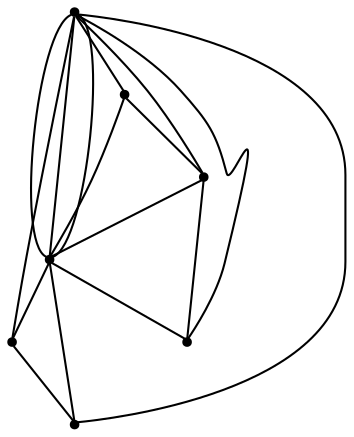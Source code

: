 graph {
  node [shape=point,comment="{\"directed\":false,\"doi\":\"10.4230/LIPIcs.GD.2024.35\",\"figure\":\"2 (4)\"}"]

  v0 [pos="1184.172433574811,564.1377416374279"]
  v1 [pos="1061.9367359980547,686.34414078439"]
  v2 [pos="1061.936735998055,441.93146965157007"]
  v3 [pos="1143.4272381467777,564.1377416374279"]
  v4 [pos="1082.309381408924,564.1377416374278"]
  v5 [pos="1041.5642018798417,564.1377416374279"]
  v6 [pos="980.4463451419881,564.1377416374279"]

  v6 -- v5 [id="-2",pos="980.4463451419881,564.1377416374279 1041.5642018798417,564.1377416374279 1041.5642018798417,564.1377416374279 1041.5642018798417,564.1377416374279"]
  v6 -- v2 [id="-3",pos="980.4463451419881,564.1377416374279 1061.936735998055,441.93146965157007 1061.936735998055,441.93146965157007 1061.936735998055,441.93146965157007"]
  v5 -- v4 [id="-4",pos="1041.5642018798417,564.1377416374279 1082.309381408924,564.1377416374278 1082.309381408924,564.1377416374278 1082.309381408924,564.1377416374278"]
  v5 -- v2 [id="-5",pos="1041.5642018798417,564.1377416374279 1061.936735998055,441.93146965157007 1061.936735998055,441.93146965157007 1061.936735998055,441.93146965157007"]
  v5 -- v1 [id="-6",pos="1041.5642018798417,564.1377416374279 1061.9367359980547,686.34414078439 1061.9367359980547,686.34414078439 1061.9367359980547,686.34414078439"]
  v1 -- v6 [id="-10",pos="1061.9367359980547,686.34414078439 980.4463451419881,564.1377416374279 980.4463451419881,564.1377416374279 980.4463451419881,564.1377416374279"]
  v1 -- v0 [id="-11",pos="1061.9367359980547,686.34414078439 1184.172433574811,564.1377416374279 1184.172433574811,564.1377416374279 1184.172433574811,564.1377416374279"]
  v2 -- v0 [id="-13",pos="1061.936735998055,441.93146965157007 1184.172433574811,564.1377416374279 1184.172433574811,564.1377416374279 1184.172433574811,564.1377416374279"]
  v1 -- v3 [id="-15",pos="1061.9367359980547,686.34414078439 1143.4272381467777,564.1377416374279 1143.4272381467777,564.1377416374279 1143.4272381467777,564.1377416374279"]
  v1 -- v4 [id="-18",pos="1061.9367359980547,686.34414078439 1082.309381408924,564.1377416374278 1082.309381408924,564.1377416374278 1082.309381408924,564.1377416374278"]
  v2 -- v4 [id="-20",pos="1061.936735998055,441.93146965157007 1082.309381408924,564.1377416374278 1082.309381408924,564.1377416374278 1082.309381408924,564.1377416374278"]
  v2 -- v3 [id="-22",pos="1061.936735998055,441.93146965157007 1143.4272381467777,564.1377416374279 1143.4272381467777,564.1377416374279 1143.4272381467777,564.1377416374279"]
  v3 -- v0 [id="-29",pos="1143.4272381467777,564.1377416374279 1184.172433574811,564.1377416374279 1184.172433574811,564.1377416374279 1184.172433574811,564.1377416374279"]
  v1 -- v2 [id="-33",pos="1061.9367359980547,686.34414078439 1021.1915246710705,594.6894050047206 1011.005257611964,579.4136051113504 1011.005257611964,564.1378052179801 1011.005257611964,548.8620053246099 1021.1915246710705,533.5862054312396 1061.936735998055,441.93146965157007"]
  v1 -- v2 [id="-34",pos="1061.9367359980547,686.34414078439 1061.9367836949075,594.6894050047206 1061.9367836949075,579.4136051113504 1061.9367836949075,564.1378052179801 1061.9367836949075,548.8620053246099 1061.9367836949075,533.5862054312396 1061.936735998055,441.93146965157007"]
  v2 -- v1 [id="-35",pos="1061.936735998055,441.93146965157007 1144.445788537724,533.5862054312396 1164.3091746520713,547.8436356198657 1164.3091746520713,563.119435513236 1164.3091746520713,578.3952354066063 1144.445788537724,594.6894050047206 1061.9367359980547,686.34414078439"]
}
